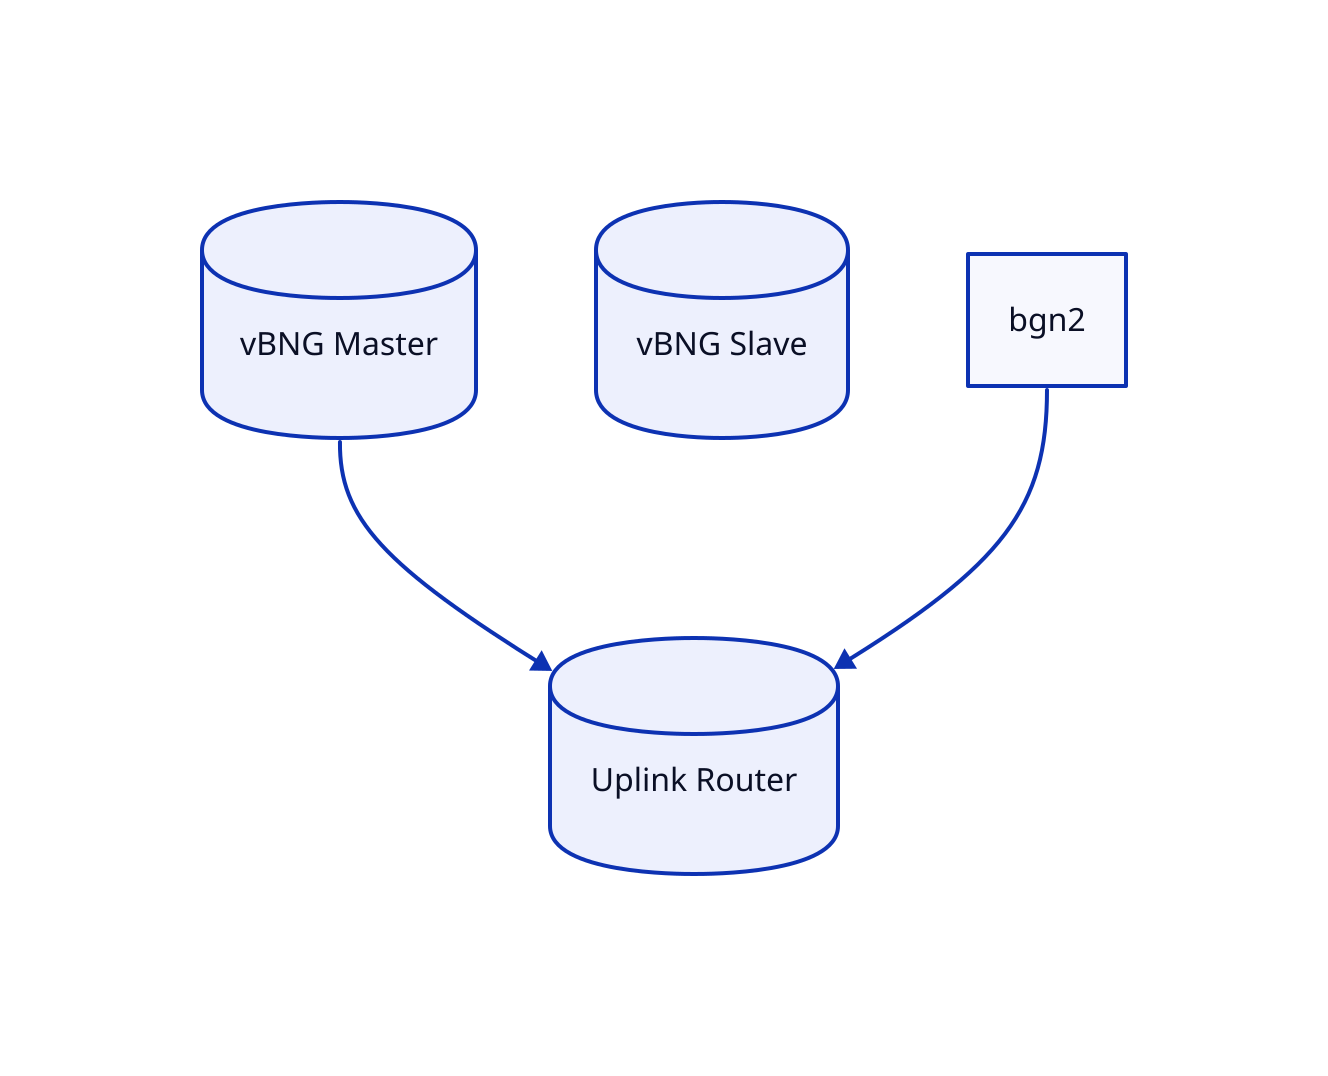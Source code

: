 bng1: vBNG Master {shape: cylinder}
bng2: vBNG Slave {shape: cylinder}
bgp: Uplink Router {shape: cylinder}
bng1 -> bgp
bgn2 -> bgp